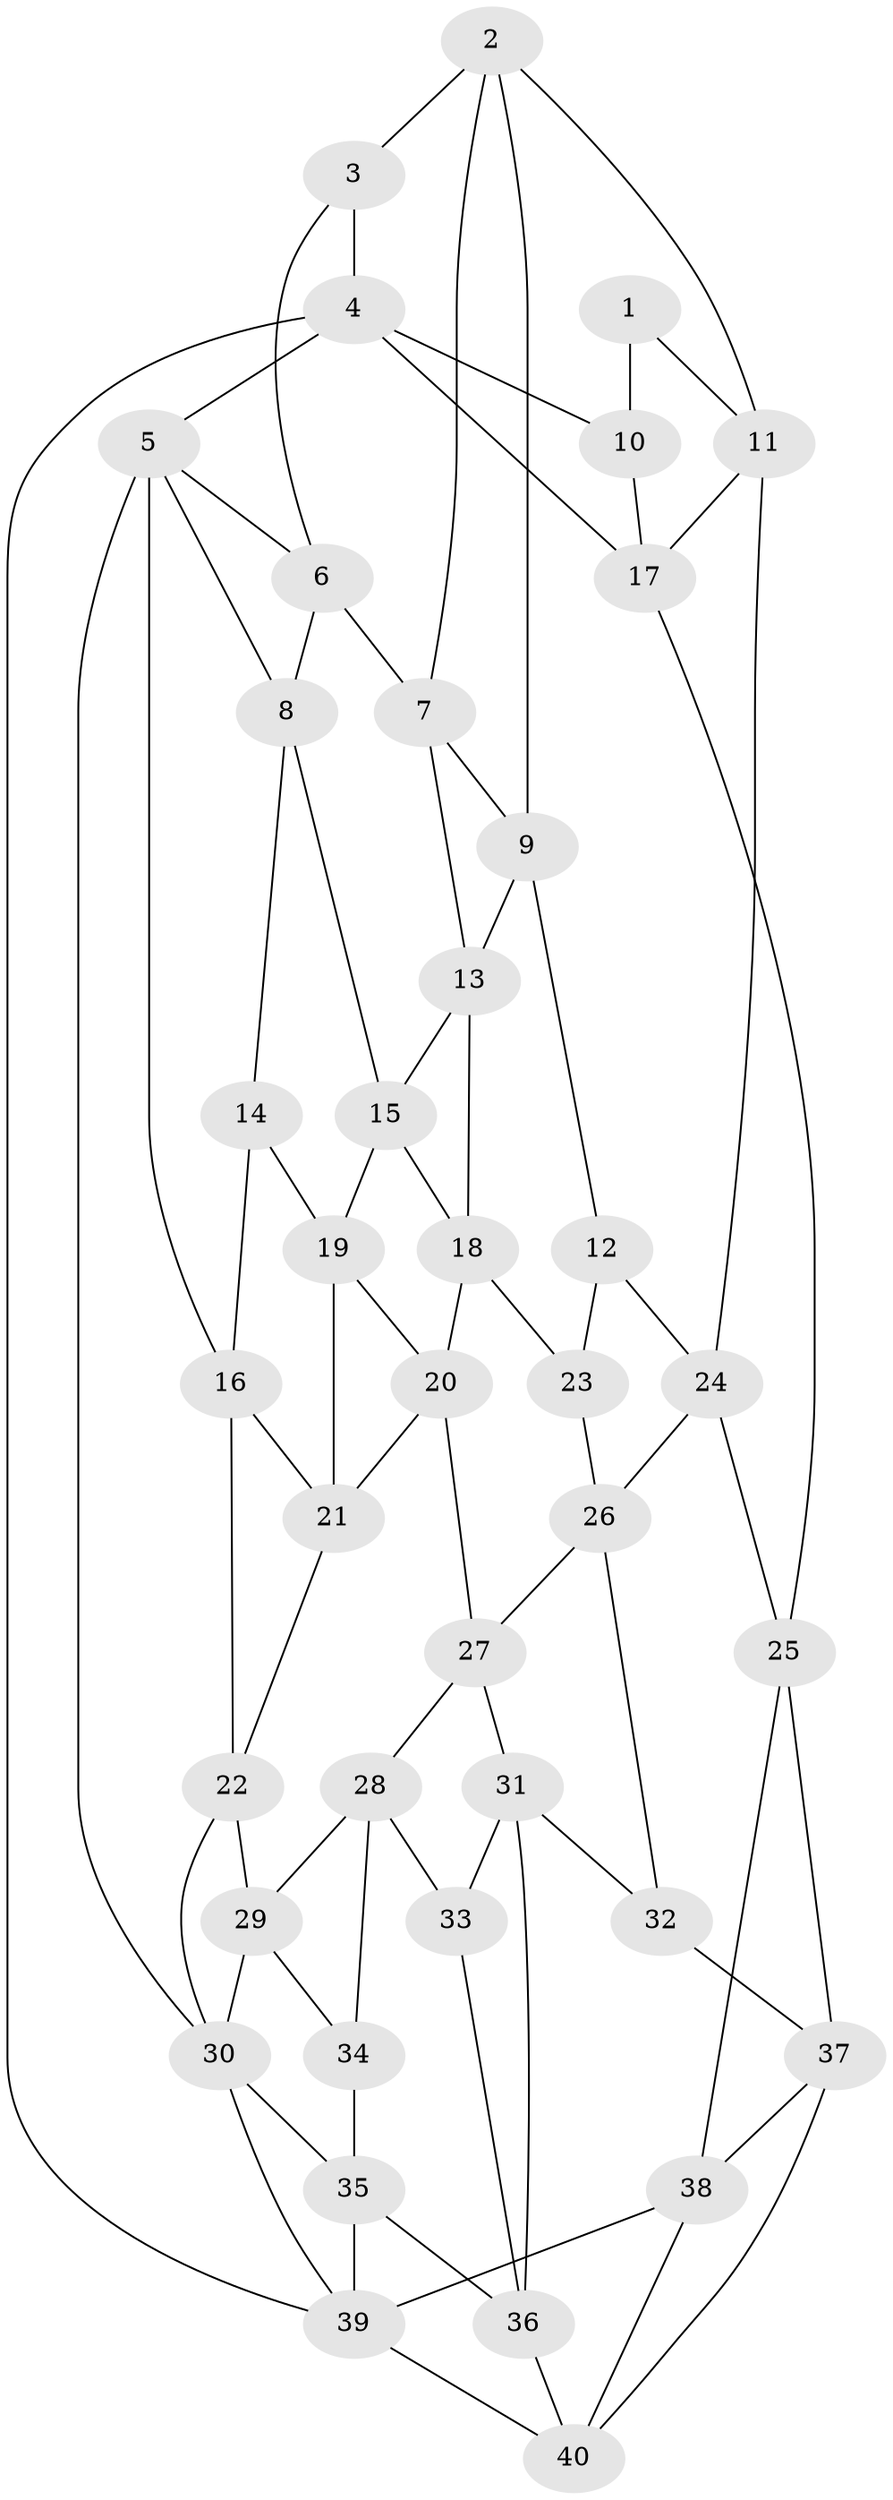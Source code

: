 // original degree distribution, {3: 0.02631578947368421, 4: 0.21052631578947367, 5: 0.5789473684210527, 6: 0.18421052631578946}
// Generated by graph-tools (version 1.1) at 2025/27/03/09/25 03:27:07]
// undirected, 40 vertices, 77 edges
graph export_dot {
graph [start="1"]
  node [color=gray90,style=filled];
  1;
  2;
  3;
  4;
  5;
  6;
  7;
  8;
  9;
  10;
  11;
  12;
  13;
  14;
  15;
  16;
  17;
  18;
  19;
  20;
  21;
  22;
  23;
  24;
  25;
  26;
  27;
  28;
  29;
  30;
  31;
  32;
  33;
  34;
  35;
  36;
  37;
  38;
  39;
  40;
  1 -- 10 [weight=2.0];
  1 -- 11 [weight=1.0];
  2 -- 3 [weight=1.0];
  2 -- 7 [weight=1.0];
  2 -- 9 [weight=1.0];
  2 -- 11 [weight=1.0];
  3 -- 4 [weight=1.0];
  3 -- 6 [weight=1.0];
  4 -- 5 [weight=1.0];
  4 -- 10 [weight=1.0];
  4 -- 17 [weight=1.0];
  4 -- 39 [weight=1.0];
  5 -- 6 [weight=1.0];
  5 -- 8 [weight=1.0];
  5 -- 16 [weight=1.0];
  5 -- 30 [weight=1.0];
  6 -- 7 [weight=1.0];
  6 -- 8 [weight=1.0];
  7 -- 9 [weight=1.0];
  7 -- 13 [weight=1.0];
  8 -- 14 [weight=1.0];
  8 -- 15 [weight=1.0];
  9 -- 12 [weight=1.0];
  9 -- 13 [weight=1.0];
  10 -- 17 [weight=1.0];
  11 -- 17 [weight=1.0];
  11 -- 24 [weight=1.0];
  12 -- 23 [weight=2.0];
  12 -- 24 [weight=1.0];
  13 -- 15 [weight=1.0];
  13 -- 18 [weight=1.0];
  14 -- 16 [weight=1.0];
  14 -- 19 [weight=1.0];
  15 -- 18 [weight=1.0];
  15 -- 19 [weight=1.0];
  16 -- 21 [weight=1.0];
  16 -- 22 [weight=1.0];
  17 -- 25 [weight=1.0];
  18 -- 20 [weight=1.0];
  18 -- 23 [weight=1.0];
  19 -- 20 [weight=1.0];
  19 -- 21 [weight=1.0];
  20 -- 21 [weight=1.0];
  20 -- 27 [weight=1.0];
  21 -- 22 [weight=1.0];
  22 -- 29 [weight=1.0];
  22 -- 30 [weight=1.0];
  23 -- 26 [weight=1.0];
  24 -- 25 [weight=1.0];
  24 -- 26 [weight=1.0];
  25 -- 37 [weight=1.0];
  25 -- 38 [weight=1.0];
  26 -- 27 [weight=1.0];
  26 -- 32 [weight=1.0];
  27 -- 28 [weight=1.0];
  27 -- 31 [weight=1.0];
  28 -- 29 [weight=1.0];
  28 -- 33 [weight=1.0];
  28 -- 34 [weight=1.0];
  29 -- 30 [weight=1.0];
  29 -- 34 [weight=1.0];
  30 -- 35 [weight=1.0];
  30 -- 39 [weight=1.0];
  31 -- 32 [weight=1.0];
  31 -- 33 [weight=1.0];
  31 -- 36 [weight=1.0];
  32 -- 37 [weight=1.0];
  33 -- 36 [weight=1.0];
  34 -- 35 [weight=1.0];
  35 -- 36 [weight=1.0];
  35 -- 39 [weight=1.0];
  36 -- 40 [weight=1.0];
  37 -- 38 [weight=1.0];
  37 -- 40 [weight=1.0];
  38 -- 39 [weight=1.0];
  38 -- 40 [weight=1.0];
  39 -- 40 [weight=1.0];
}
